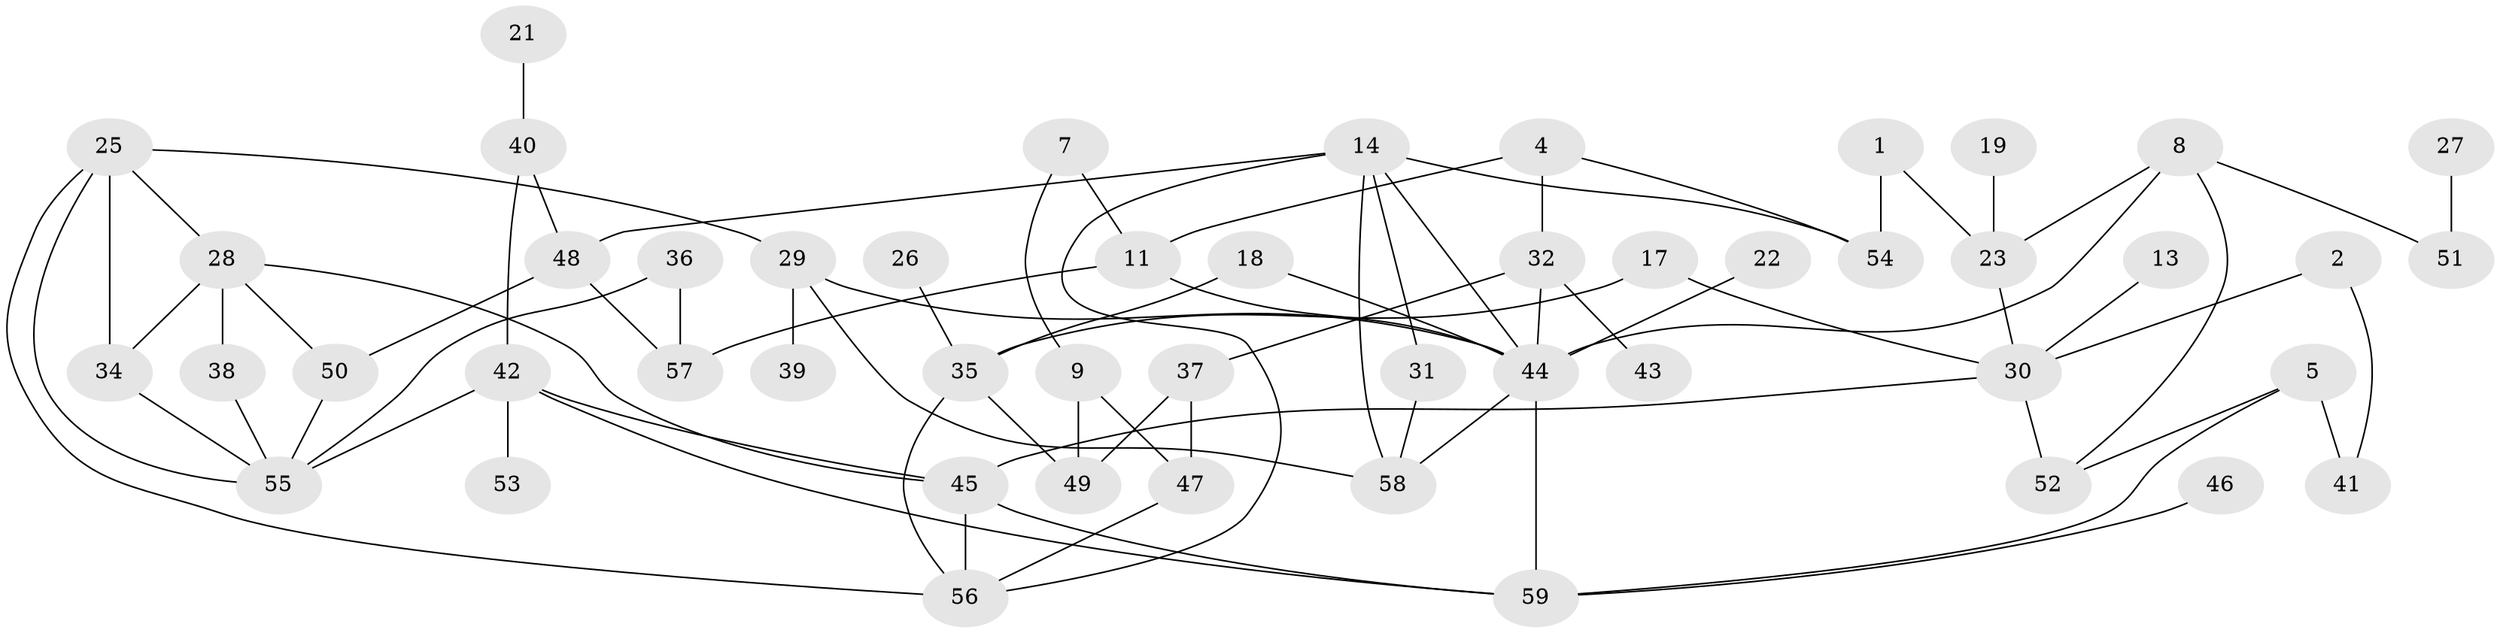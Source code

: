 // original degree distribution, {4: 0.15966386554621848, 5: 0.04201680672268908, 2: 0.29411764705882354, 0: 0.08403361344537816, 3: 0.226890756302521, 1: 0.18487394957983194, 6: 0.008403361344537815}
// Generated by graph-tools (version 1.1) at 2025/49/03/09/25 03:49:08]
// undirected, 50 vertices, 78 edges
graph export_dot {
graph [start="1"]
  node [color=gray90,style=filled];
  1;
  2;
  4;
  5;
  7;
  8;
  9;
  11;
  13;
  14;
  17;
  18;
  19;
  21;
  22;
  23;
  25;
  26;
  27;
  28;
  29;
  30;
  31;
  32;
  34;
  35;
  36;
  37;
  38;
  39;
  40;
  41;
  42;
  43;
  44;
  45;
  46;
  47;
  48;
  49;
  50;
  51;
  52;
  53;
  54;
  55;
  56;
  57;
  58;
  59;
  1 -- 23 [weight=1.0];
  1 -- 54 [weight=1.0];
  2 -- 30 [weight=1.0];
  2 -- 41 [weight=1.0];
  4 -- 11 [weight=1.0];
  4 -- 32 [weight=1.0];
  4 -- 54 [weight=1.0];
  5 -- 41 [weight=1.0];
  5 -- 52 [weight=1.0];
  5 -- 59 [weight=1.0];
  7 -- 9 [weight=1.0];
  7 -- 11 [weight=1.0];
  8 -- 23 [weight=1.0];
  8 -- 44 [weight=1.0];
  8 -- 51 [weight=1.0];
  8 -- 52 [weight=1.0];
  9 -- 47 [weight=1.0];
  9 -- 49 [weight=1.0];
  11 -- 44 [weight=2.0];
  11 -- 57 [weight=1.0];
  13 -- 30 [weight=1.0];
  14 -- 31 [weight=1.0];
  14 -- 44 [weight=1.0];
  14 -- 48 [weight=1.0];
  14 -- 54 [weight=1.0];
  14 -- 56 [weight=1.0];
  14 -- 58 [weight=1.0];
  17 -- 30 [weight=1.0];
  17 -- 35 [weight=1.0];
  18 -- 35 [weight=1.0];
  18 -- 44 [weight=1.0];
  19 -- 23 [weight=1.0];
  21 -- 40 [weight=1.0];
  22 -- 44 [weight=1.0];
  23 -- 30 [weight=1.0];
  25 -- 28 [weight=1.0];
  25 -- 29 [weight=1.0];
  25 -- 34 [weight=1.0];
  25 -- 55 [weight=1.0];
  25 -- 56 [weight=1.0];
  26 -- 35 [weight=1.0];
  27 -- 51 [weight=1.0];
  28 -- 34 [weight=1.0];
  28 -- 38 [weight=1.0];
  28 -- 45 [weight=1.0];
  28 -- 50 [weight=1.0];
  29 -- 39 [weight=1.0];
  29 -- 44 [weight=1.0];
  29 -- 58 [weight=1.0];
  30 -- 45 [weight=1.0];
  30 -- 52 [weight=1.0];
  31 -- 58 [weight=1.0];
  32 -- 37 [weight=1.0];
  32 -- 43 [weight=1.0];
  32 -- 44 [weight=1.0];
  34 -- 55 [weight=1.0];
  35 -- 49 [weight=1.0];
  35 -- 56 [weight=1.0];
  36 -- 55 [weight=1.0];
  36 -- 57 [weight=1.0];
  37 -- 47 [weight=1.0];
  37 -- 49 [weight=1.0];
  38 -- 55 [weight=1.0];
  40 -- 42 [weight=1.0];
  40 -- 48 [weight=1.0];
  42 -- 45 [weight=1.0];
  42 -- 53 [weight=1.0];
  42 -- 55 [weight=1.0];
  42 -- 59 [weight=1.0];
  44 -- 58 [weight=1.0];
  44 -- 59 [weight=1.0];
  45 -- 56 [weight=1.0];
  45 -- 59 [weight=1.0];
  46 -- 59 [weight=1.0];
  47 -- 56 [weight=1.0];
  48 -- 50 [weight=1.0];
  48 -- 57 [weight=1.0];
  50 -- 55 [weight=1.0];
}
